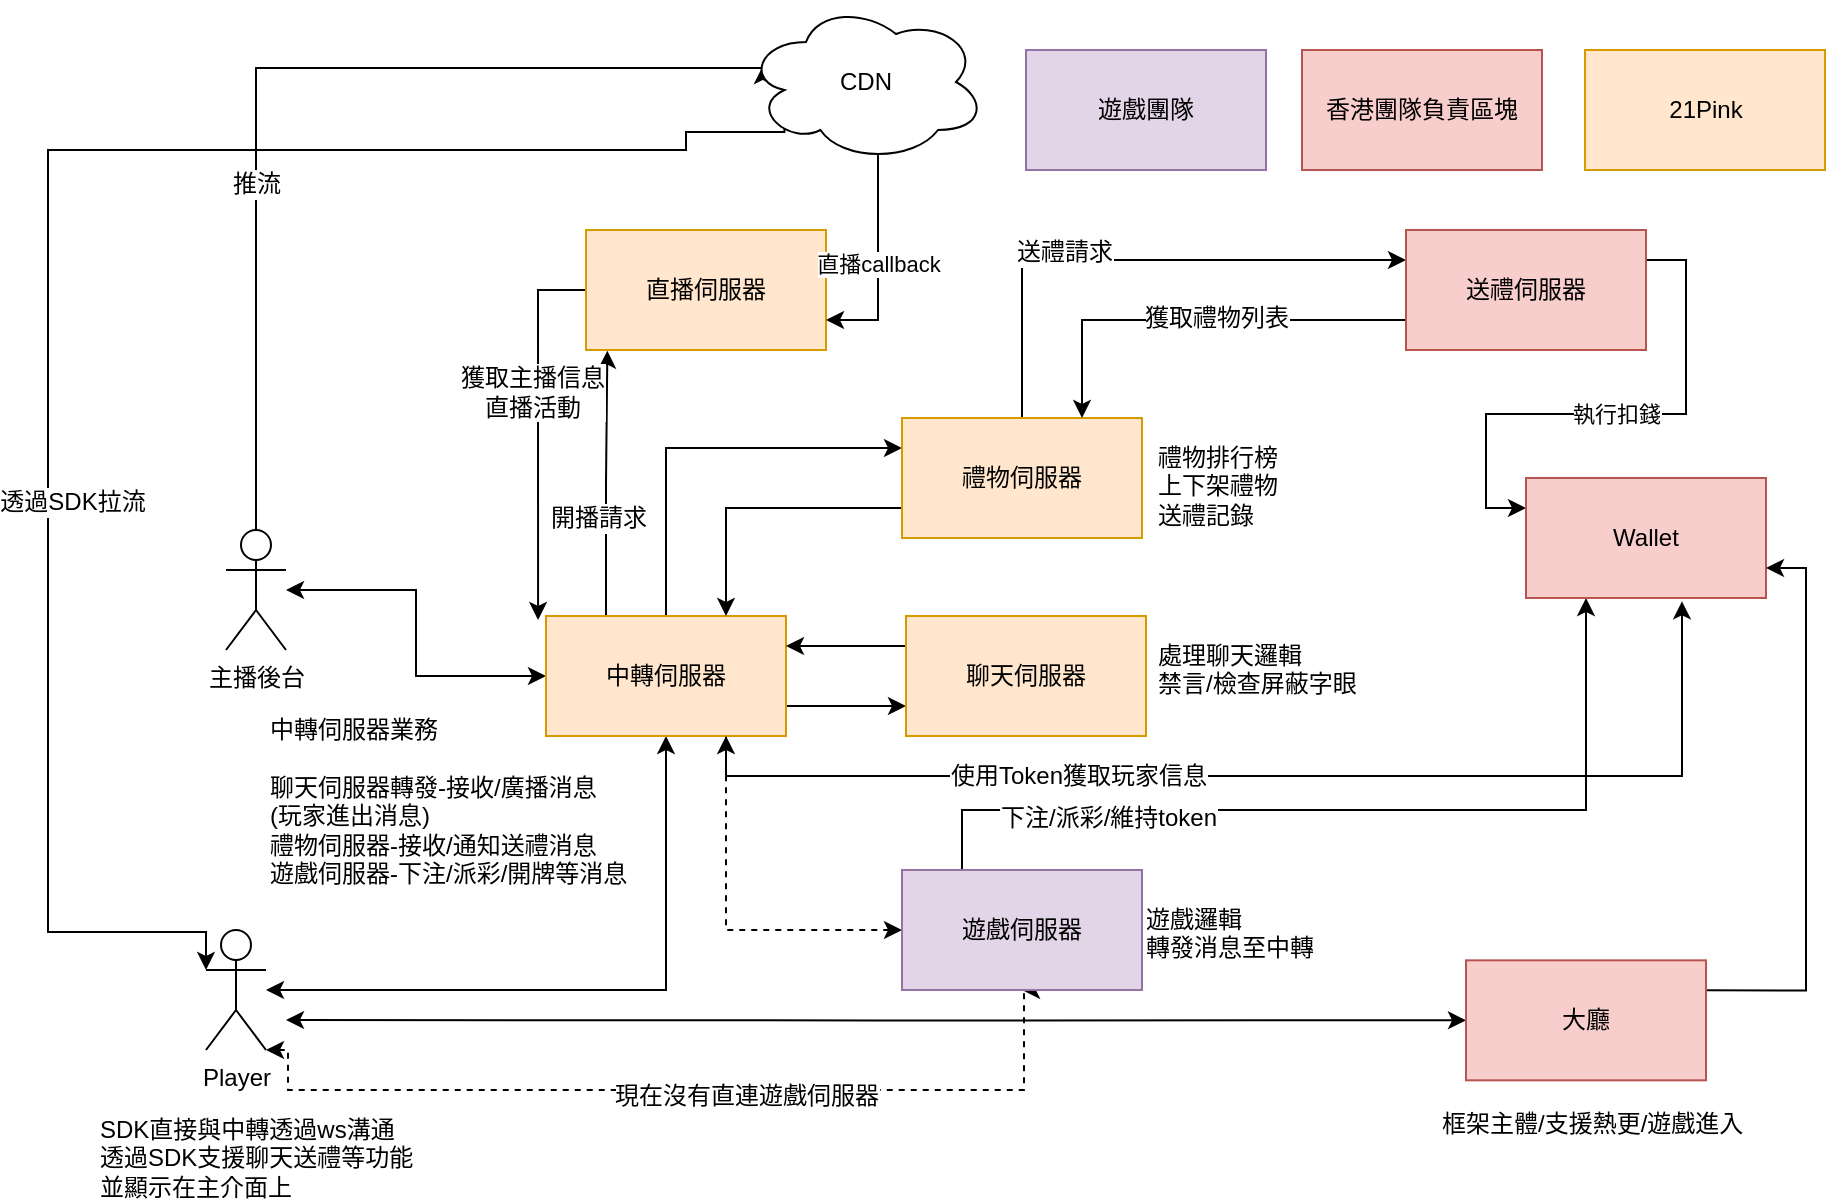 <mxfile version="10.9.8" type="github"><diagram id="Ht1M8jgEwFfnCIfOTk4-" name="Page-1"><mxGraphModel dx="1237" dy="1427" grid="1" gridSize="10" guides="1" tooltips="1" connect="1" arrows="1" fold="1" page="1" pageScale="1" pageWidth="1169" pageHeight="827" math="0" shadow="0"><root><mxCell id="0"/><mxCell id="1" parent="0"/><mxCell id="rbGTBqMi0TTiPy2rkqW6-1" value="遊戲團隊" style="rounded=0;whiteSpace=wrap;html=1;fillColor=#e1d5e7;strokeColor=#9673a6;" vertex="1" parent="1"><mxGeometry x="520" y="10" width="120" height="60" as="geometry"/></mxCell><mxCell id="rbGTBqMi0TTiPy2rkqW6-2" value="21Pink" style="rounded=0;whiteSpace=wrap;html=1;fillColor=#ffe6cc;strokeColor=#d79b00;" vertex="1" parent="1"><mxGeometry x="799.5" y="10" width="120" height="60" as="geometry"/></mxCell><mxCell id="rbGTBqMi0TTiPy2rkqW6-3" value="香港團隊負責區塊" style="rounded=0;whiteSpace=wrap;html=1;fillColor=#f8cecc;strokeColor=#b85450;" vertex="1" parent="1"><mxGeometry x="658" y="10" width="120" height="60" as="geometry"/></mxCell><mxCell id="rbGTBqMi0TTiPy2rkqW6-34" style="edgeStyle=orthogonalEdgeStyle;rounded=0;orthogonalLoop=1;jettySize=auto;html=1;entryX=0;entryY=0.5;entryDx=0;entryDy=0;startArrow=classic;startFill=1;" edge="1" parent="1" source="rbGTBqMi0TTiPy2rkqW6-13" target="rbGTBqMi0TTiPy2rkqW6-19"><mxGeometry relative="1" as="geometry"/></mxCell><mxCell id="rbGTBqMi0TTiPy2rkqW6-88" style="edgeStyle=orthogonalEdgeStyle;rounded=0;orthogonalLoop=1;jettySize=auto;html=1;exitX=0.5;exitY=0;exitDx=0;exitDy=0;exitPerimeter=0;entryX=0.07;entryY=0.4;entryDx=0;entryDy=0;entryPerimeter=0;startArrow=none;startFill=0;" edge="1" parent="1" source="rbGTBqMi0TTiPy2rkqW6-13" target="rbGTBqMi0TTiPy2rkqW6-85"><mxGeometry relative="1" as="geometry"><Array as="points"><mxPoint x="135" y="19"/></Array></mxGeometry></mxCell><mxCell id="rbGTBqMi0TTiPy2rkqW6-89" value="推流" style="text;html=1;resizable=0;points=[];align=center;verticalAlign=middle;labelBackgroundColor=#ffffff;" vertex="1" connectable="0" parent="rbGTBqMi0TTiPy2rkqW6-88"><mxGeometry x="-0.286" relative="1" as="geometry"><mxPoint as="offset"/></mxGeometry></mxCell><mxCell id="rbGTBqMi0TTiPy2rkqW6-13" value="主播後台" style="shape=umlActor;verticalLabelPosition=bottom;labelBackgroundColor=#ffffff;verticalAlign=top;html=1;outlineConnect=0;" vertex="1" parent="1"><mxGeometry x="120" y="250" width="30" height="60" as="geometry"/></mxCell><mxCell id="rbGTBqMi0TTiPy2rkqW6-33" style="edgeStyle=orthogonalEdgeStyle;rounded=0;orthogonalLoop=1;jettySize=auto;html=1;entryX=0.5;entryY=1;entryDx=0;entryDy=0;startArrow=classic;startFill=1;" edge="1" parent="1" source="rbGTBqMi0TTiPy2rkqW6-20" target="rbGTBqMi0TTiPy2rkqW6-19"><mxGeometry relative="1" as="geometry"/></mxCell><mxCell id="rbGTBqMi0TTiPy2rkqW6-52" style="edgeStyle=orthogonalEdgeStyle;rounded=0;orthogonalLoop=1;jettySize=auto;html=1;exitX=1;exitY=1;exitDx=0;exitDy=0;exitPerimeter=0;entryX=0.5;entryY=1;entryDx=0;entryDy=0;startArrow=classic;startFill=1;dashed=1;" edge="1" parent="1" source="rbGTBqMi0TTiPy2rkqW6-20" target="rbGTBqMi0TTiPy2rkqW6-50"><mxGeometry relative="1" as="geometry"><Array as="points"><mxPoint x="151" y="510"/><mxPoint x="151" y="530"/><mxPoint x="519" y="530"/></Array></mxGeometry></mxCell><mxCell id="rbGTBqMi0TTiPy2rkqW6-95" value="現在沒有直連遊戲伺服器" style="text;html=1;resizable=0;points=[];align=center;verticalAlign=middle;labelBackgroundColor=#ffffff;" vertex="1" connectable="0" parent="rbGTBqMi0TTiPy2rkqW6-52"><mxGeometry x="0.154" y="-3" relative="1" as="geometry"><mxPoint as="offset"/></mxGeometry></mxCell><mxCell id="rbGTBqMi0TTiPy2rkqW6-91" style="edgeStyle=orthogonalEdgeStyle;rounded=0;orthogonalLoop=1;jettySize=auto;html=1;exitX=0;exitY=0.333;exitDx=0;exitDy=0;exitPerimeter=0;entryX=0.16;entryY=0.55;entryDx=0;entryDy=0;entryPerimeter=0;startArrow=classic;startFill=1;" edge="1" parent="1" source="rbGTBqMi0TTiPy2rkqW6-20" target="rbGTBqMi0TTiPy2rkqW6-85"><mxGeometry relative="1" as="geometry"><Array as="points"><mxPoint x="110" y="451"/><mxPoint x="31" y="451"/><mxPoint x="31" y="60"/><mxPoint x="350" y="60"/><mxPoint x="350" y="51"/><mxPoint x="399" y="51"/></Array></mxGeometry></mxCell><mxCell id="rbGTBqMi0TTiPy2rkqW6-92" value="透過SDK拉流" style="text;html=1;resizable=0;points=[];align=center;verticalAlign=middle;labelBackgroundColor=#ffffff;" vertex="1" connectable="0" parent="rbGTBqMi0TTiPy2rkqW6-91"><mxGeometry x="-0.293" relative="1" as="geometry"><mxPoint x="12" as="offset"/></mxGeometry></mxCell><mxCell id="rbGTBqMi0TTiPy2rkqW6-20" value="Player" style="shape=umlActor;verticalLabelPosition=bottom;labelBackgroundColor=#ffffff;verticalAlign=top;html=1;outlineConnect=0;" vertex="1" parent="1"><mxGeometry x="110" y="450" width="30" height="60" as="geometry"/></mxCell><mxCell id="rbGTBqMi0TTiPy2rkqW6-40" style="edgeStyle=orthogonalEdgeStyle;rounded=0;orthogonalLoop=1;jettySize=auto;html=1;exitX=1;exitY=0.75;exitDx=0;exitDy=0;entryX=0;entryY=0.75;entryDx=0;entryDy=0;" edge="1" parent="1" source="rbGTBqMi0TTiPy2rkqW6-19" target="rbGTBqMi0TTiPy2rkqW6-35"><mxGeometry relative="1" as="geometry"/></mxCell><mxCell id="rbGTBqMi0TTiPy2rkqW6-47" style="edgeStyle=orthogonalEdgeStyle;rounded=0;orthogonalLoop=1;jettySize=auto;html=1;exitX=0.5;exitY=0;exitDx=0;exitDy=0;entryX=0;entryY=0.25;entryDx=0;entryDy=0;" edge="1" parent="1" source="rbGTBqMi0TTiPy2rkqW6-19" target="rbGTBqMi0TTiPy2rkqW6-46"><mxGeometry relative="1" as="geometry"/></mxCell><mxCell id="rbGTBqMi0TTiPy2rkqW6-67" style="edgeStyle=orthogonalEdgeStyle;rounded=0;orthogonalLoop=1;jettySize=auto;html=1;exitX=0.75;exitY=1;exitDx=0;exitDy=0;entryX=0.65;entryY=1.028;entryDx=0;entryDy=0;entryPerimeter=0;" edge="1" parent="1" source="rbGTBqMi0TTiPy2rkqW6-19" target="rbGTBqMi0TTiPy2rkqW6-63"><mxGeometry relative="1" as="geometry"/></mxCell><mxCell id="rbGTBqMi0TTiPy2rkqW6-68" value="使用Token獲取玩家信息" style="text;html=1;resizable=0;points=[];align=center;verticalAlign=middle;labelBackgroundColor=#ffffff;" vertex="1" connectable="0" parent="rbGTBqMi0TTiPy2rkqW6-67"><mxGeometry x="-0.331" relative="1" as="geometry"><mxPoint as="offset"/></mxGeometry></mxCell><mxCell id="rbGTBqMi0TTiPy2rkqW6-74" style="edgeStyle=orthogonalEdgeStyle;rounded=0;orthogonalLoop=1;jettySize=auto;html=1;exitX=0.25;exitY=0;exitDx=0;exitDy=0;entryX=0.089;entryY=1.006;entryDx=0;entryDy=0;entryPerimeter=0;startArrow=none;startFill=0;" edge="1" parent="1" source="rbGTBqMi0TTiPy2rkqW6-19" target="rbGTBqMi0TTiPy2rkqW6-69"><mxGeometry relative="1" as="geometry"/></mxCell><mxCell id="rbGTBqMi0TTiPy2rkqW6-75" value="開播請求" style="text;html=1;resizable=0;points=[];align=center;verticalAlign=middle;labelBackgroundColor=#ffffff;" vertex="1" connectable="0" parent="rbGTBqMi0TTiPy2rkqW6-74"><mxGeometry x="-0.26" y="4" relative="1" as="geometry"><mxPoint as="offset"/></mxGeometry></mxCell><mxCell id="rbGTBqMi0TTiPy2rkqW6-19" value="中轉伺服器" style="rounded=0;whiteSpace=wrap;html=1;fillColor=#ffe6cc;strokeColor=#d79b00;" vertex="1" parent="1"><mxGeometry x="280" y="293" width="120" height="60" as="geometry"/></mxCell><mxCell id="rbGTBqMi0TTiPy2rkqW6-39" style="edgeStyle=orthogonalEdgeStyle;rounded=0;orthogonalLoop=1;jettySize=auto;html=1;exitX=0;exitY=0.25;exitDx=0;exitDy=0;entryX=1;entryY=0.25;entryDx=0;entryDy=0;" edge="1" parent="1" source="rbGTBqMi0TTiPy2rkqW6-35" target="rbGTBqMi0TTiPy2rkqW6-19"><mxGeometry relative="1" as="geometry"/></mxCell><mxCell id="rbGTBqMi0TTiPy2rkqW6-35" value="聊天伺服器" style="rounded=0;whiteSpace=wrap;html=1;fillColor=#ffe6cc;strokeColor=#d79b00;" vertex="1" parent="1"><mxGeometry x="460" y="293" width="120" height="60" as="geometry"/></mxCell><mxCell id="rbGTBqMi0TTiPy2rkqW6-42" value="處理聊天邏輯&lt;br&gt;禁言/檢查屏蔽字眼" style="text;html=1;resizable=0;points=[];autosize=1;align=left;verticalAlign=top;spacingTop=-4;" vertex="1" parent="1"><mxGeometry x="584" y="303" width="110" height="30" as="geometry"/></mxCell><mxCell id="rbGTBqMi0TTiPy2rkqW6-43" value="中轉伺服器業務&lt;br&gt;&lt;br&gt;聊天伺服器轉發-接收/廣播消息&lt;br&gt;(玩家進出消息)&lt;br&gt;禮物伺服器-接收/通知送禮消息&lt;br&gt;遊戲伺服器-下注/派彩/開牌等消息" style="text;html=1;resizable=0;points=[];autosize=1;align=left;verticalAlign=top;spacingTop=-4;" vertex="1" parent="1"><mxGeometry x="140" y="340" width="210" height="80" as="geometry"/></mxCell><mxCell id="rbGTBqMi0TTiPy2rkqW6-48" style="edgeStyle=orthogonalEdgeStyle;rounded=0;orthogonalLoop=1;jettySize=auto;html=1;exitX=0;exitY=0.75;exitDx=0;exitDy=0;entryX=0.75;entryY=0;entryDx=0;entryDy=0;" edge="1" parent="1" source="rbGTBqMi0TTiPy2rkqW6-46" target="rbGTBqMi0TTiPy2rkqW6-19"><mxGeometry relative="1" as="geometry"><mxPoint x="370" y="280" as="targetPoint"/></mxGeometry></mxCell><mxCell id="rbGTBqMi0TTiPy2rkqW6-58" style="edgeStyle=orthogonalEdgeStyle;rounded=0;orthogonalLoop=1;jettySize=auto;html=1;exitX=0.5;exitY=0;exitDx=0;exitDy=0;entryX=0;entryY=0.25;entryDx=0;entryDy=0;" edge="1" parent="1" source="rbGTBqMi0TTiPy2rkqW6-46" target="rbGTBqMi0TTiPy2rkqW6-57"><mxGeometry relative="1" as="geometry"/></mxCell><mxCell id="rbGTBqMi0TTiPy2rkqW6-59" value="送禮請求" style="text;html=1;resizable=0;points=[];align=center;verticalAlign=middle;labelBackgroundColor=#ffffff;" vertex="1" connectable="0" parent="rbGTBqMi0TTiPy2rkqW6-58"><mxGeometry x="-0.267" y="4" relative="1" as="geometry"><mxPoint as="offset"/></mxGeometry></mxCell><mxCell id="rbGTBqMi0TTiPy2rkqW6-46" value="禮物伺服器" style="rounded=0;whiteSpace=wrap;html=1;fillColor=#ffe6cc;strokeColor=#d79b00;" vertex="1" parent="1"><mxGeometry x="458" y="194" width="120" height="60" as="geometry"/></mxCell><mxCell id="rbGTBqMi0TTiPy2rkqW6-65" style="edgeStyle=orthogonalEdgeStyle;rounded=0;orthogonalLoop=1;jettySize=auto;html=1;exitX=0.25;exitY=0;exitDx=0;exitDy=0;entryX=0.25;entryY=1;entryDx=0;entryDy=0;" edge="1" parent="1" source="rbGTBqMi0TTiPy2rkqW6-50" target="rbGTBqMi0TTiPy2rkqW6-63"><mxGeometry relative="1" as="geometry"><Array as="points"><mxPoint x="488" y="390"/><mxPoint x="800" y="390"/></Array></mxGeometry></mxCell><mxCell id="rbGTBqMi0TTiPy2rkqW6-66" value="下注/派彩/維持token" style="text;html=1;resizable=0;points=[];align=center;verticalAlign=middle;labelBackgroundColor=#ffffff;" vertex="1" connectable="0" parent="rbGTBqMi0TTiPy2rkqW6-65"><mxGeometry x="-0.541" y="-4" relative="1" as="geometry"><mxPoint as="offset"/></mxGeometry></mxCell><mxCell id="rbGTBqMi0TTiPy2rkqW6-93" style="edgeStyle=orthogonalEdgeStyle;rounded=0;orthogonalLoop=1;jettySize=auto;html=1;exitX=0;exitY=0.5;exitDx=0;exitDy=0;entryX=0.75;entryY=1;entryDx=0;entryDy=0;startArrow=classic;startFill=1;dashed=1;" edge="1" parent="1" source="rbGTBqMi0TTiPy2rkqW6-50" target="rbGTBqMi0TTiPy2rkqW6-19"><mxGeometry relative="1" as="geometry"/></mxCell><mxCell id="rbGTBqMi0TTiPy2rkqW6-50" value="遊戲伺服器" style="rounded=0;whiteSpace=wrap;html=1;fillColor=#e1d5e7;strokeColor=#9673a6;" vertex="1" parent="1"><mxGeometry x="458" y="420" width="120" height="60" as="geometry"/></mxCell><mxCell id="rbGTBqMi0TTiPy2rkqW6-55" value="遊戲邏輯&lt;br&gt;轉發消息至中轉" style="text;html=1;resizable=0;points=[];autosize=1;align=left;verticalAlign=top;spacingTop=-4;" vertex="1" parent="1"><mxGeometry x="578" y="435" width="110" height="30" as="geometry"/></mxCell><mxCell id="rbGTBqMi0TTiPy2rkqW6-56" value="禮物排行榜&lt;br&gt;上下架禮物&lt;br&gt;送禮記錄" style="text;html=1;resizable=0;points=[];autosize=1;align=left;verticalAlign=top;spacingTop=-4;" vertex="1" parent="1"><mxGeometry x="584" y="204" width="80" height="40" as="geometry"/></mxCell><mxCell id="rbGTBqMi0TTiPy2rkqW6-61" style="edgeStyle=orthogonalEdgeStyle;rounded=0;orthogonalLoop=1;jettySize=auto;html=1;exitX=0;exitY=0.75;exitDx=0;exitDy=0;entryX=0.75;entryY=0;entryDx=0;entryDy=0;" edge="1" parent="1" source="rbGTBqMi0TTiPy2rkqW6-57" target="rbGTBqMi0TTiPy2rkqW6-46"><mxGeometry relative="1" as="geometry"/></mxCell><mxCell id="rbGTBqMi0TTiPy2rkqW6-62" value="獲取禮物列表" style="text;html=1;resizable=0;points=[];align=center;verticalAlign=middle;labelBackgroundColor=#ffffff;" vertex="1" connectable="0" parent="rbGTBqMi0TTiPy2rkqW6-61"><mxGeometry x="-0.093" y="-1" relative="1" as="geometry"><mxPoint as="offset"/></mxGeometry></mxCell><mxCell id="rbGTBqMi0TTiPy2rkqW6-64" value="執行扣錢" style="edgeStyle=orthogonalEdgeStyle;rounded=0;orthogonalLoop=1;jettySize=auto;html=1;exitX=1;exitY=0.25;exitDx=0;exitDy=0;entryX=0;entryY=0.25;entryDx=0;entryDy=0;" edge="1" parent="1" source="rbGTBqMi0TTiPy2rkqW6-57" target="rbGTBqMi0TTiPy2rkqW6-63"><mxGeometry relative="1" as="geometry"/></mxCell><mxCell id="rbGTBqMi0TTiPy2rkqW6-57" value="送禮伺服器" style="rounded=0;whiteSpace=wrap;html=1;fillColor=#f8cecc;strokeColor=#b85450;" vertex="1" parent="1"><mxGeometry x="710" y="100" width="120" height="60" as="geometry"/></mxCell><mxCell id="rbGTBqMi0TTiPy2rkqW6-63" value="Wallet" style="rounded=0;whiteSpace=wrap;html=1;fillColor=#f8cecc;strokeColor=#b85450;" vertex="1" parent="1"><mxGeometry x="770" y="224" width="120" height="60" as="geometry"/></mxCell><mxCell id="rbGTBqMi0TTiPy2rkqW6-77" style="edgeStyle=orthogonalEdgeStyle;rounded=0;orthogonalLoop=1;jettySize=auto;html=1;exitX=0;exitY=0.5;exitDx=0;exitDy=0;entryX=-0.033;entryY=0.033;entryDx=0;entryDy=0;entryPerimeter=0;startArrow=none;startFill=0;" edge="1" parent="1" source="rbGTBqMi0TTiPy2rkqW6-69" target="rbGTBqMi0TTiPy2rkqW6-19"><mxGeometry relative="1" as="geometry"/></mxCell><mxCell id="rbGTBqMi0TTiPy2rkqW6-78" value="獲取主播信息&lt;br&gt;直播活動" style="text;html=1;resizable=0;points=[];align=center;verticalAlign=middle;labelBackgroundColor=#ffffff;" vertex="1" connectable="0" parent="rbGTBqMi0TTiPy2rkqW6-77"><mxGeometry x="-0.211" y="-3" relative="1" as="geometry"><mxPoint as="offset"/></mxGeometry></mxCell><mxCell id="rbGTBqMi0TTiPy2rkqW6-69" value="直播伺服器" style="rounded=0;whiteSpace=wrap;html=1;fillColor=#ffe6cc;strokeColor=#d79b00;" vertex="1" parent="1"><mxGeometry x="300" y="100" width="120" height="60" as="geometry"/></mxCell><mxCell id="rbGTBqMi0TTiPy2rkqW6-82" style="edgeStyle=orthogonalEdgeStyle;rounded=0;orthogonalLoop=1;jettySize=auto;html=1;exitX=1;exitY=0.25;exitDx=0;exitDy=0;entryX=1;entryY=0.75;entryDx=0;entryDy=0;startArrow=none;startFill=0;" edge="1" parent="1" source="rbGTBqMi0TTiPy2rkqW6-79" target="rbGTBqMi0TTiPy2rkqW6-63"><mxGeometry relative="1" as="geometry"/></mxCell><mxCell id="rbGTBqMi0TTiPy2rkqW6-83" style="edgeStyle=orthogonalEdgeStyle;rounded=0;orthogonalLoop=1;jettySize=auto;html=1;exitX=0;exitY=0.5;exitDx=0;exitDy=0;startArrow=classic;startFill=1;" edge="1" parent="1" source="rbGTBqMi0TTiPy2rkqW6-79"><mxGeometry relative="1" as="geometry"><mxPoint x="150" y="495" as="targetPoint"/></mxGeometry></mxCell><mxCell id="rbGTBqMi0TTiPy2rkqW6-79" value="大廳" style="rounded=0;whiteSpace=wrap;html=1;fillColor=#f8cecc;strokeColor=#b85450;" vertex="1" parent="1"><mxGeometry x="740" y="465.167" width="120" height="60" as="geometry"/></mxCell><mxCell id="rbGTBqMi0TTiPy2rkqW6-84" value="框架主體/支援熱更/遊戲進入&lt;br&gt;" style="text;html=1;resizable=0;points=[];autosize=1;align=left;verticalAlign=top;spacingTop=-4;" vertex="1" parent="1"><mxGeometry x="726" y="537" width="170" height="20" as="geometry"/></mxCell><mxCell id="rbGTBqMi0TTiPy2rkqW6-90" value="直播callback" style="edgeStyle=orthogonalEdgeStyle;rounded=0;orthogonalLoop=1;jettySize=auto;html=1;exitX=0.55;exitY=0.95;exitDx=0;exitDy=0;exitPerimeter=0;entryX=1;entryY=0.75;entryDx=0;entryDy=0;startArrow=none;startFill=0;" edge="1" parent="1" source="rbGTBqMi0TTiPy2rkqW6-85" target="rbGTBqMi0TTiPy2rkqW6-69"><mxGeometry relative="1" as="geometry"/></mxCell><mxCell id="rbGTBqMi0TTiPy2rkqW6-85" value="CDN" style="ellipse;shape=cloud;whiteSpace=wrap;html=1;" vertex="1" parent="1"><mxGeometry x="380" y="-14" width="120" height="80" as="geometry"/></mxCell><mxCell id="rbGTBqMi0TTiPy2rkqW6-97" value="SDK直接與中轉透過ws溝通&lt;br&gt;透過SDK支援聊天送禮等功能&lt;br&gt;並顯示在主介面上&lt;br&gt;" style="text;html=1;resizable=0;points=[];autosize=1;align=left;verticalAlign=top;spacingTop=-4;" vertex="1" parent="1"><mxGeometry x="55" y="540" width="190" height="40" as="geometry"/></mxCell></root></mxGraphModel></diagram></mxfile>